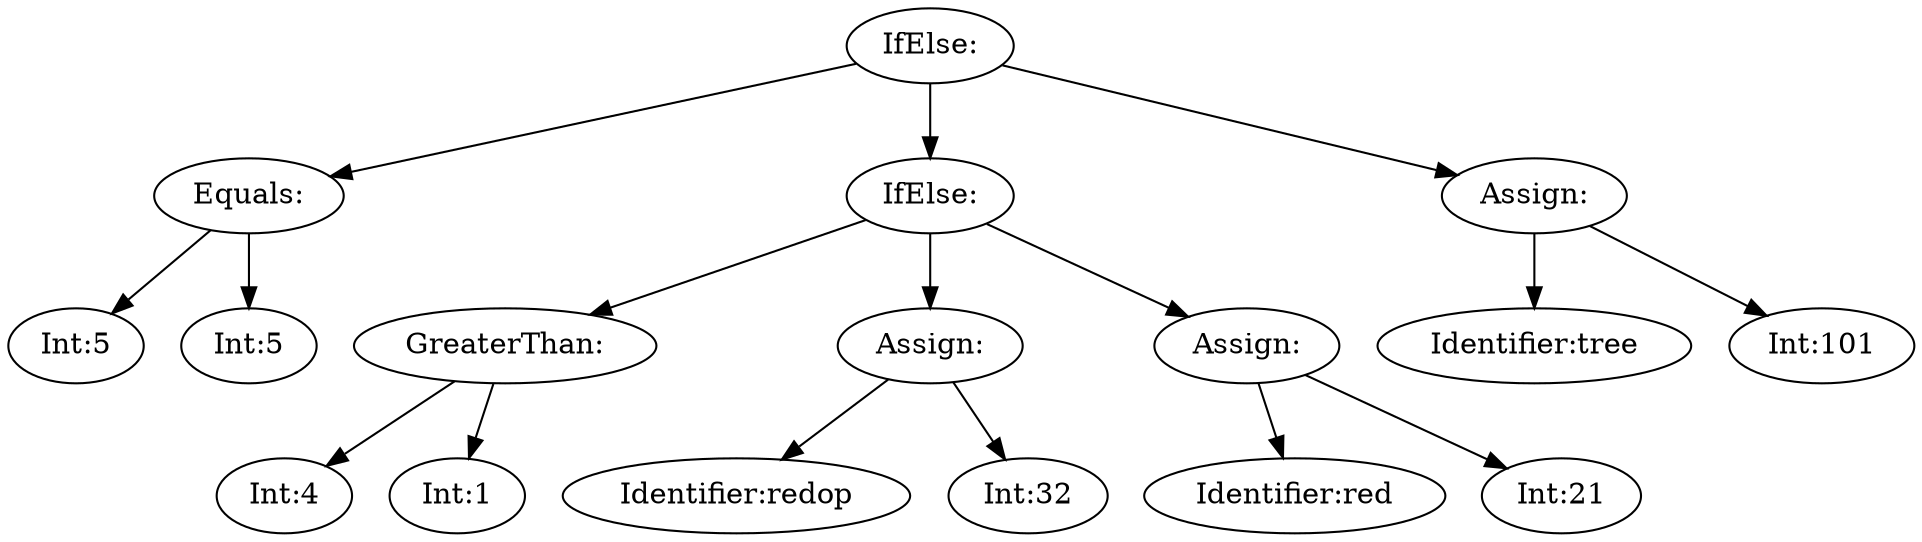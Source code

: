 digraph {
n0 [label="IfElse:"];
n1 [label="Equals:"];
n2 [label="Int:5"];
n1 -> n2
n3 [label="Int:5"];
n1 -> n3
n0 -> n1
n4 [label="IfElse:"];
n5 [label="GreaterThan:"];
n6 [label="Int:4"];
n5 -> n6
n7 [label="Int:1"];
n5 -> n7
n4 -> n5
n8 [label="Assign:"];
n9 [label="Identifier:redop"];
n8 -> n9
n10 [label="Int:32"];
n8 -> n10
n4 -> n8
n11 [label="Assign:"];
n12 [label="Identifier:red"];
n11 -> n12
n13 [label="Int:21"];
n11 -> n13
n4 -> n11
n0 -> n4
n14 [label="Assign:"];
n15 [label="Identifier:tree"];
n14 -> n15
n16 [label="Int:101"];
n14 -> n16
n0 -> n14
}

